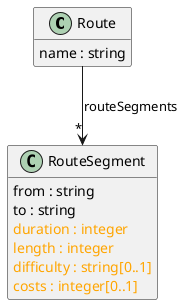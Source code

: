 @startuml
hide empty methods
hide empty fields

class "Route" {
  {field} name : string
}

class "RouteSegment" {
  {field} from : string
  {field} to : string
  <font color="orange">{field} duration : integer
  <font color="orange">{field} length : integer
  <font color="orange">{field} difficulty : string[0..1]
  <font color="orange">{field} costs : integer[0..1]
}

"Route" --> "*" "RouteSegment"  :  "routeSegments"

@enduml
